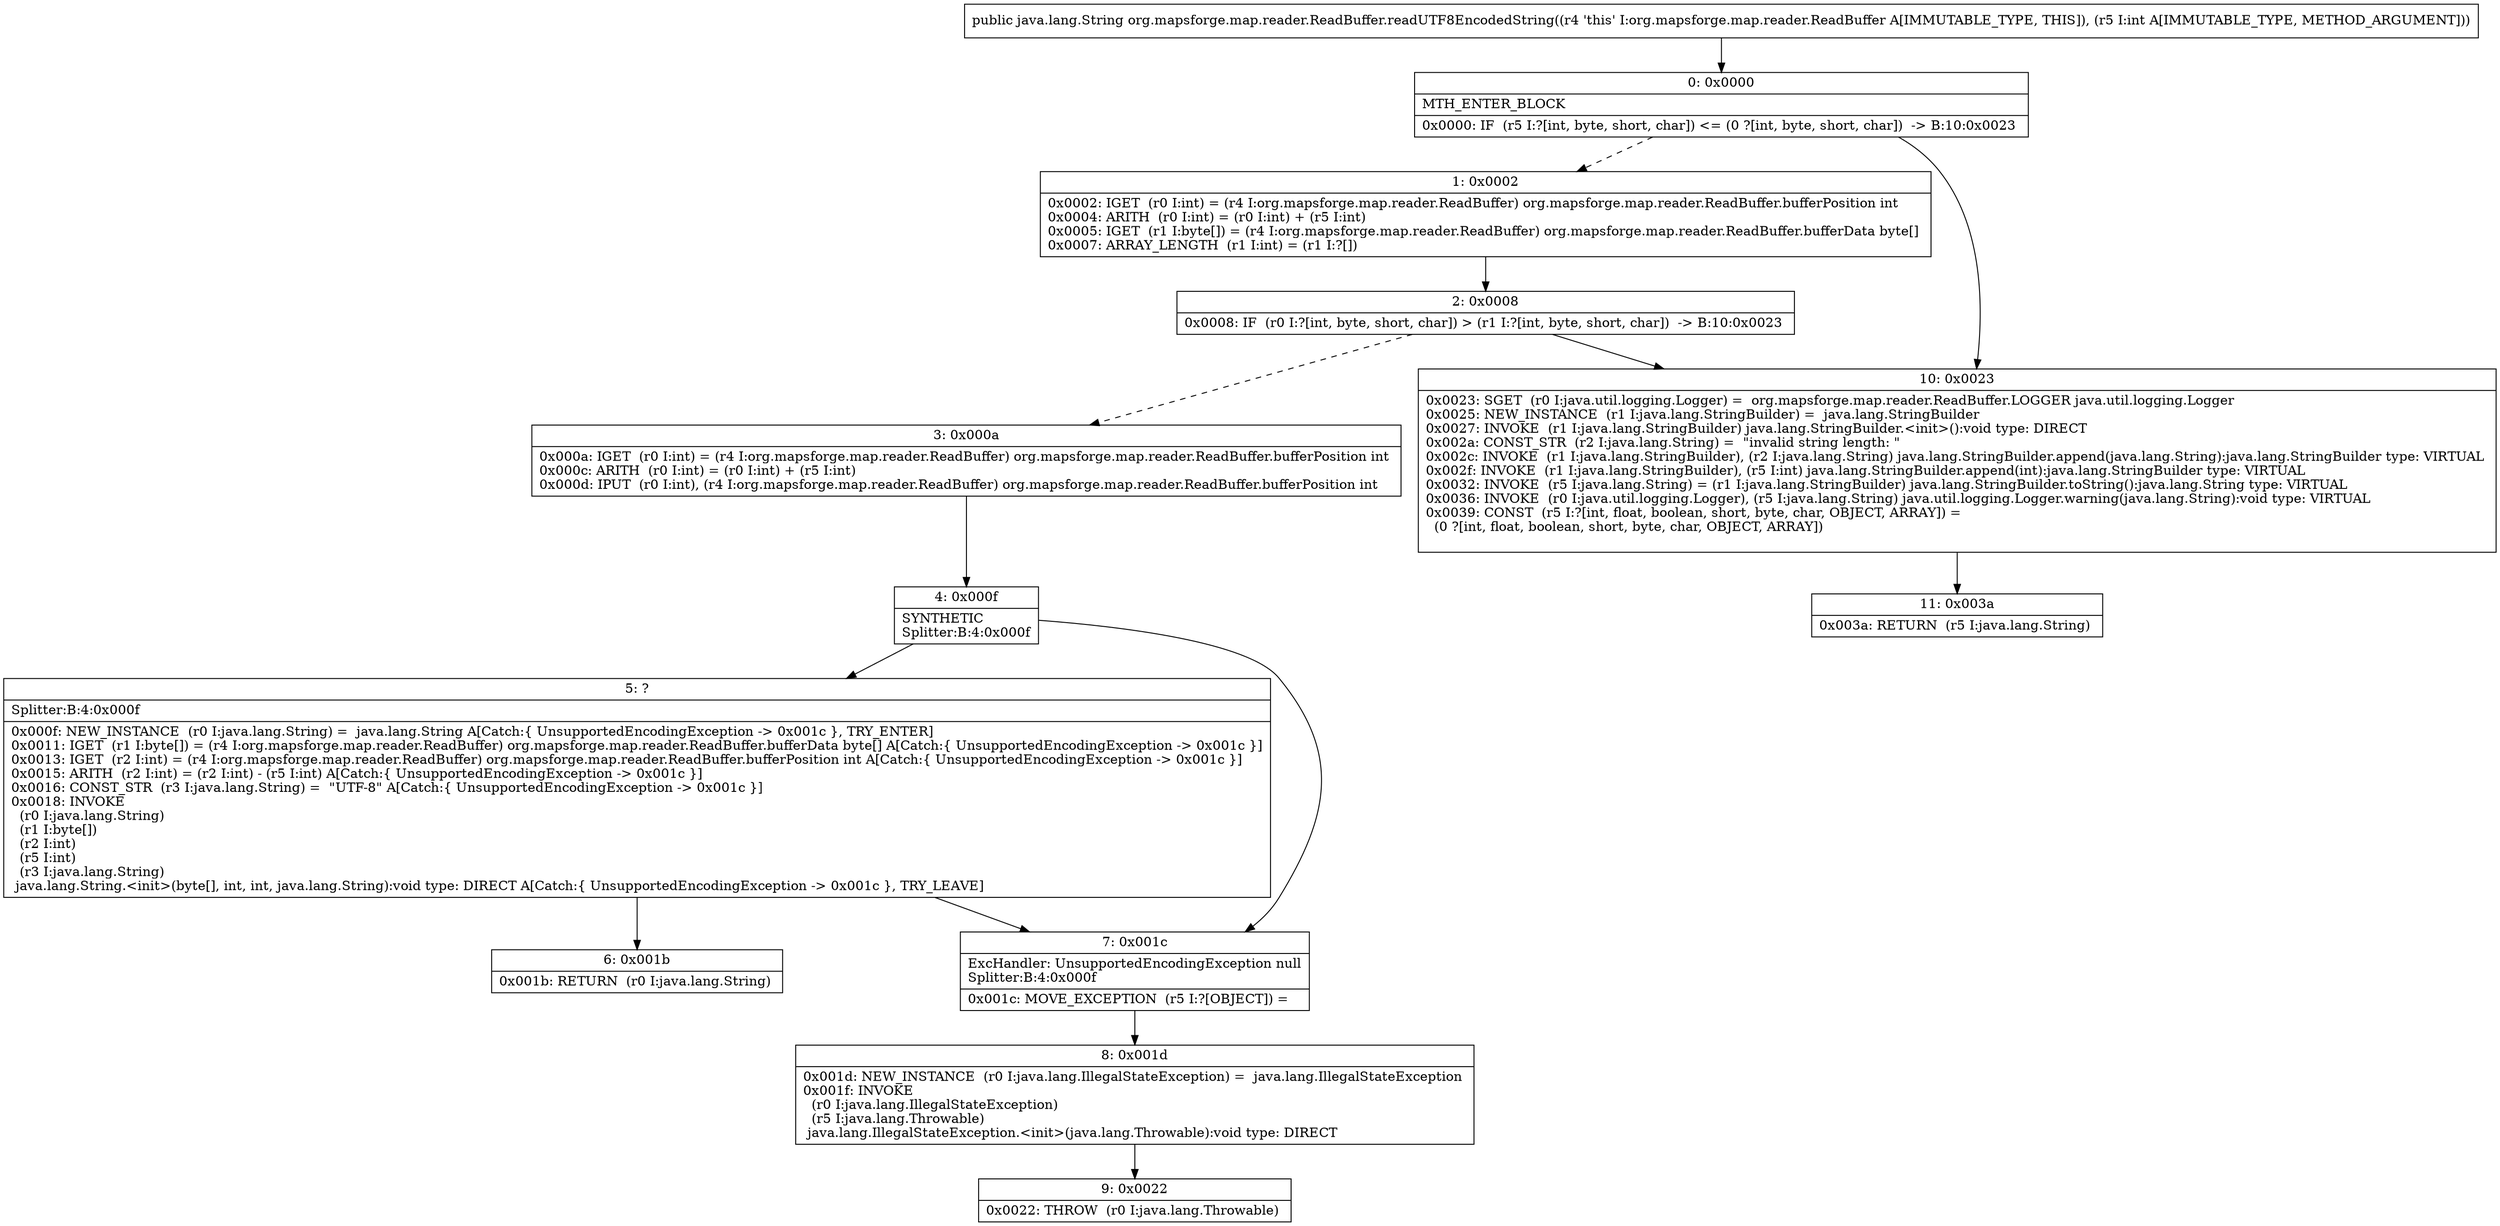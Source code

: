 digraph "CFG fororg.mapsforge.map.reader.ReadBuffer.readUTF8EncodedString(I)Ljava\/lang\/String;" {
Node_0 [shape=record,label="{0\:\ 0x0000|MTH_ENTER_BLOCK\l|0x0000: IF  (r5 I:?[int, byte, short, char]) \<= (0 ?[int, byte, short, char])  \-\> B:10:0x0023 \l}"];
Node_1 [shape=record,label="{1\:\ 0x0002|0x0002: IGET  (r0 I:int) = (r4 I:org.mapsforge.map.reader.ReadBuffer) org.mapsforge.map.reader.ReadBuffer.bufferPosition int \l0x0004: ARITH  (r0 I:int) = (r0 I:int) + (r5 I:int) \l0x0005: IGET  (r1 I:byte[]) = (r4 I:org.mapsforge.map.reader.ReadBuffer) org.mapsforge.map.reader.ReadBuffer.bufferData byte[] \l0x0007: ARRAY_LENGTH  (r1 I:int) = (r1 I:?[]) \l}"];
Node_2 [shape=record,label="{2\:\ 0x0008|0x0008: IF  (r0 I:?[int, byte, short, char]) \> (r1 I:?[int, byte, short, char])  \-\> B:10:0x0023 \l}"];
Node_3 [shape=record,label="{3\:\ 0x000a|0x000a: IGET  (r0 I:int) = (r4 I:org.mapsforge.map.reader.ReadBuffer) org.mapsforge.map.reader.ReadBuffer.bufferPosition int \l0x000c: ARITH  (r0 I:int) = (r0 I:int) + (r5 I:int) \l0x000d: IPUT  (r0 I:int), (r4 I:org.mapsforge.map.reader.ReadBuffer) org.mapsforge.map.reader.ReadBuffer.bufferPosition int \l}"];
Node_4 [shape=record,label="{4\:\ 0x000f|SYNTHETIC\lSplitter:B:4:0x000f\l}"];
Node_5 [shape=record,label="{5\:\ ?|Splitter:B:4:0x000f\l|0x000f: NEW_INSTANCE  (r0 I:java.lang.String) =  java.lang.String A[Catch:\{ UnsupportedEncodingException \-\> 0x001c \}, TRY_ENTER]\l0x0011: IGET  (r1 I:byte[]) = (r4 I:org.mapsforge.map.reader.ReadBuffer) org.mapsforge.map.reader.ReadBuffer.bufferData byte[] A[Catch:\{ UnsupportedEncodingException \-\> 0x001c \}]\l0x0013: IGET  (r2 I:int) = (r4 I:org.mapsforge.map.reader.ReadBuffer) org.mapsforge.map.reader.ReadBuffer.bufferPosition int A[Catch:\{ UnsupportedEncodingException \-\> 0x001c \}]\l0x0015: ARITH  (r2 I:int) = (r2 I:int) \- (r5 I:int) A[Catch:\{ UnsupportedEncodingException \-\> 0x001c \}]\l0x0016: CONST_STR  (r3 I:java.lang.String) =  \"UTF\-8\" A[Catch:\{ UnsupportedEncodingException \-\> 0x001c \}]\l0x0018: INVOKE  \l  (r0 I:java.lang.String)\l  (r1 I:byte[])\l  (r2 I:int)\l  (r5 I:int)\l  (r3 I:java.lang.String)\l java.lang.String.\<init\>(byte[], int, int, java.lang.String):void type: DIRECT A[Catch:\{ UnsupportedEncodingException \-\> 0x001c \}, TRY_LEAVE]\l}"];
Node_6 [shape=record,label="{6\:\ 0x001b|0x001b: RETURN  (r0 I:java.lang.String) \l}"];
Node_7 [shape=record,label="{7\:\ 0x001c|ExcHandler: UnsupportedEncodingException null\lSplitter:B:4:0x000f\l|0x001c: MOVE_EXCEPTION  (r5 I:?[OBJECT]) =  \l}"];
Node_8 [shape=record,label="{8\:\ 0x001d|0x001d: NEW_INSTANCE  (r0 I:java.lang.IllegalStateException) =  java.lang.IllegalStateException \l0x001f: INVOKE  \l  (r0 I:java.lang.IllegalStateException)\l  (r5 I:java.lang.Throwable)\l java.lang.IllegalStateException.\<init\>(java.lang.Throwable):void type: DIRECT \l}"];
Node_9 [shape=record,label="{9\:\ 0x0022|0x0022: THROW  (r0 I:java.lang.Throwable) \l}"];
Node_10 [shape=record,label="{10\:\ 0x0023|0x0023: SGET  (r0 I:java.util.logging.Logger) =  org.mapsforge.map.reader.ReadBuffer.LOGGER java.util.logging.Logger \l0x0025: NEW_INSTANCE  (r1 I:java.lang.StringBuilder) =  java.lang.StringBuilder \l0x0027: INVOKE  (r1 I:java.lang.StringBuilder) java.lang.StringBuilder.\<init\>():void type: DIRECT \l0x002a: CONST_STR  (r2 I:java.lang.String) =  \"invalid string length: \" \l0x002c: INVOKE  (r1 I:java.lang.StringBuilder), (r2 I:java.lang.String) java.lang.StringBuilder.append(java.lang.String):java.lang.StringBuilder type: VIRTUAL \l0x002f: INVOKE  (r1 I:java.lang.StringBuilder), (r5 I:int) java.lang.StringBuilder.append(int):java.lang.StringBuilder type: VIRTUAL \l0x0032: INVOKE  (r5 I:java.lang.String) = (r1 I:java.lang.StringBuilder) java.lang.StringBuilder.toString():java.lang.String type: VIRTUAL \l0x0036: INVOKE  (r0 I:java.util.logging.Logger), (r5 I:java.lang.String) java.util.logging.Logger.warning(java.lang.String):void type: VIRTUAL \l0x0039: CONST  (r5 I:?[int, float, boolean, short, byte, char, OBJECT, ARRAY]) = \l  (0 ?[int, float, boolean, short, byte, char, OBJECT, ARRAY])\l \l}"];
Node_11 [shape=record,label="{11\:\ 0x003a|0x003a: RETURN  (r5 I:java.lang.String) \l}"];
MethodNode[shape=record,label="{public java.lang.String org.mapsforge.map.reader.ReadBuffer.readUTF8EncodedString((r4 'this' I:org.mapsforge.map.reader.ReadBuffer A[IMMUTABLE_TYPE, THIS]), (r5 I:int A[IMMUTABLE_TYPE, METHOD_ARGUMENT])) }"];
MethodNode -> Node_0;
Node_0 -> Node_1[style=dashed];
Node_0 -> Node_10;
Node_1 -> Node_2;
Node_2 -> Node_3[style=dashed];
Node_2 -> Node_10;
Node_3 -> Node_4;
Node_4 -> Node_5;
Node_4 -> Node_7;
Node_5 -> Node_6;
Node_5 -> Node_7;
Node_7 -> Node_8;
Node_8 -> Node_9;
Node_10 -> Node_11;
}

